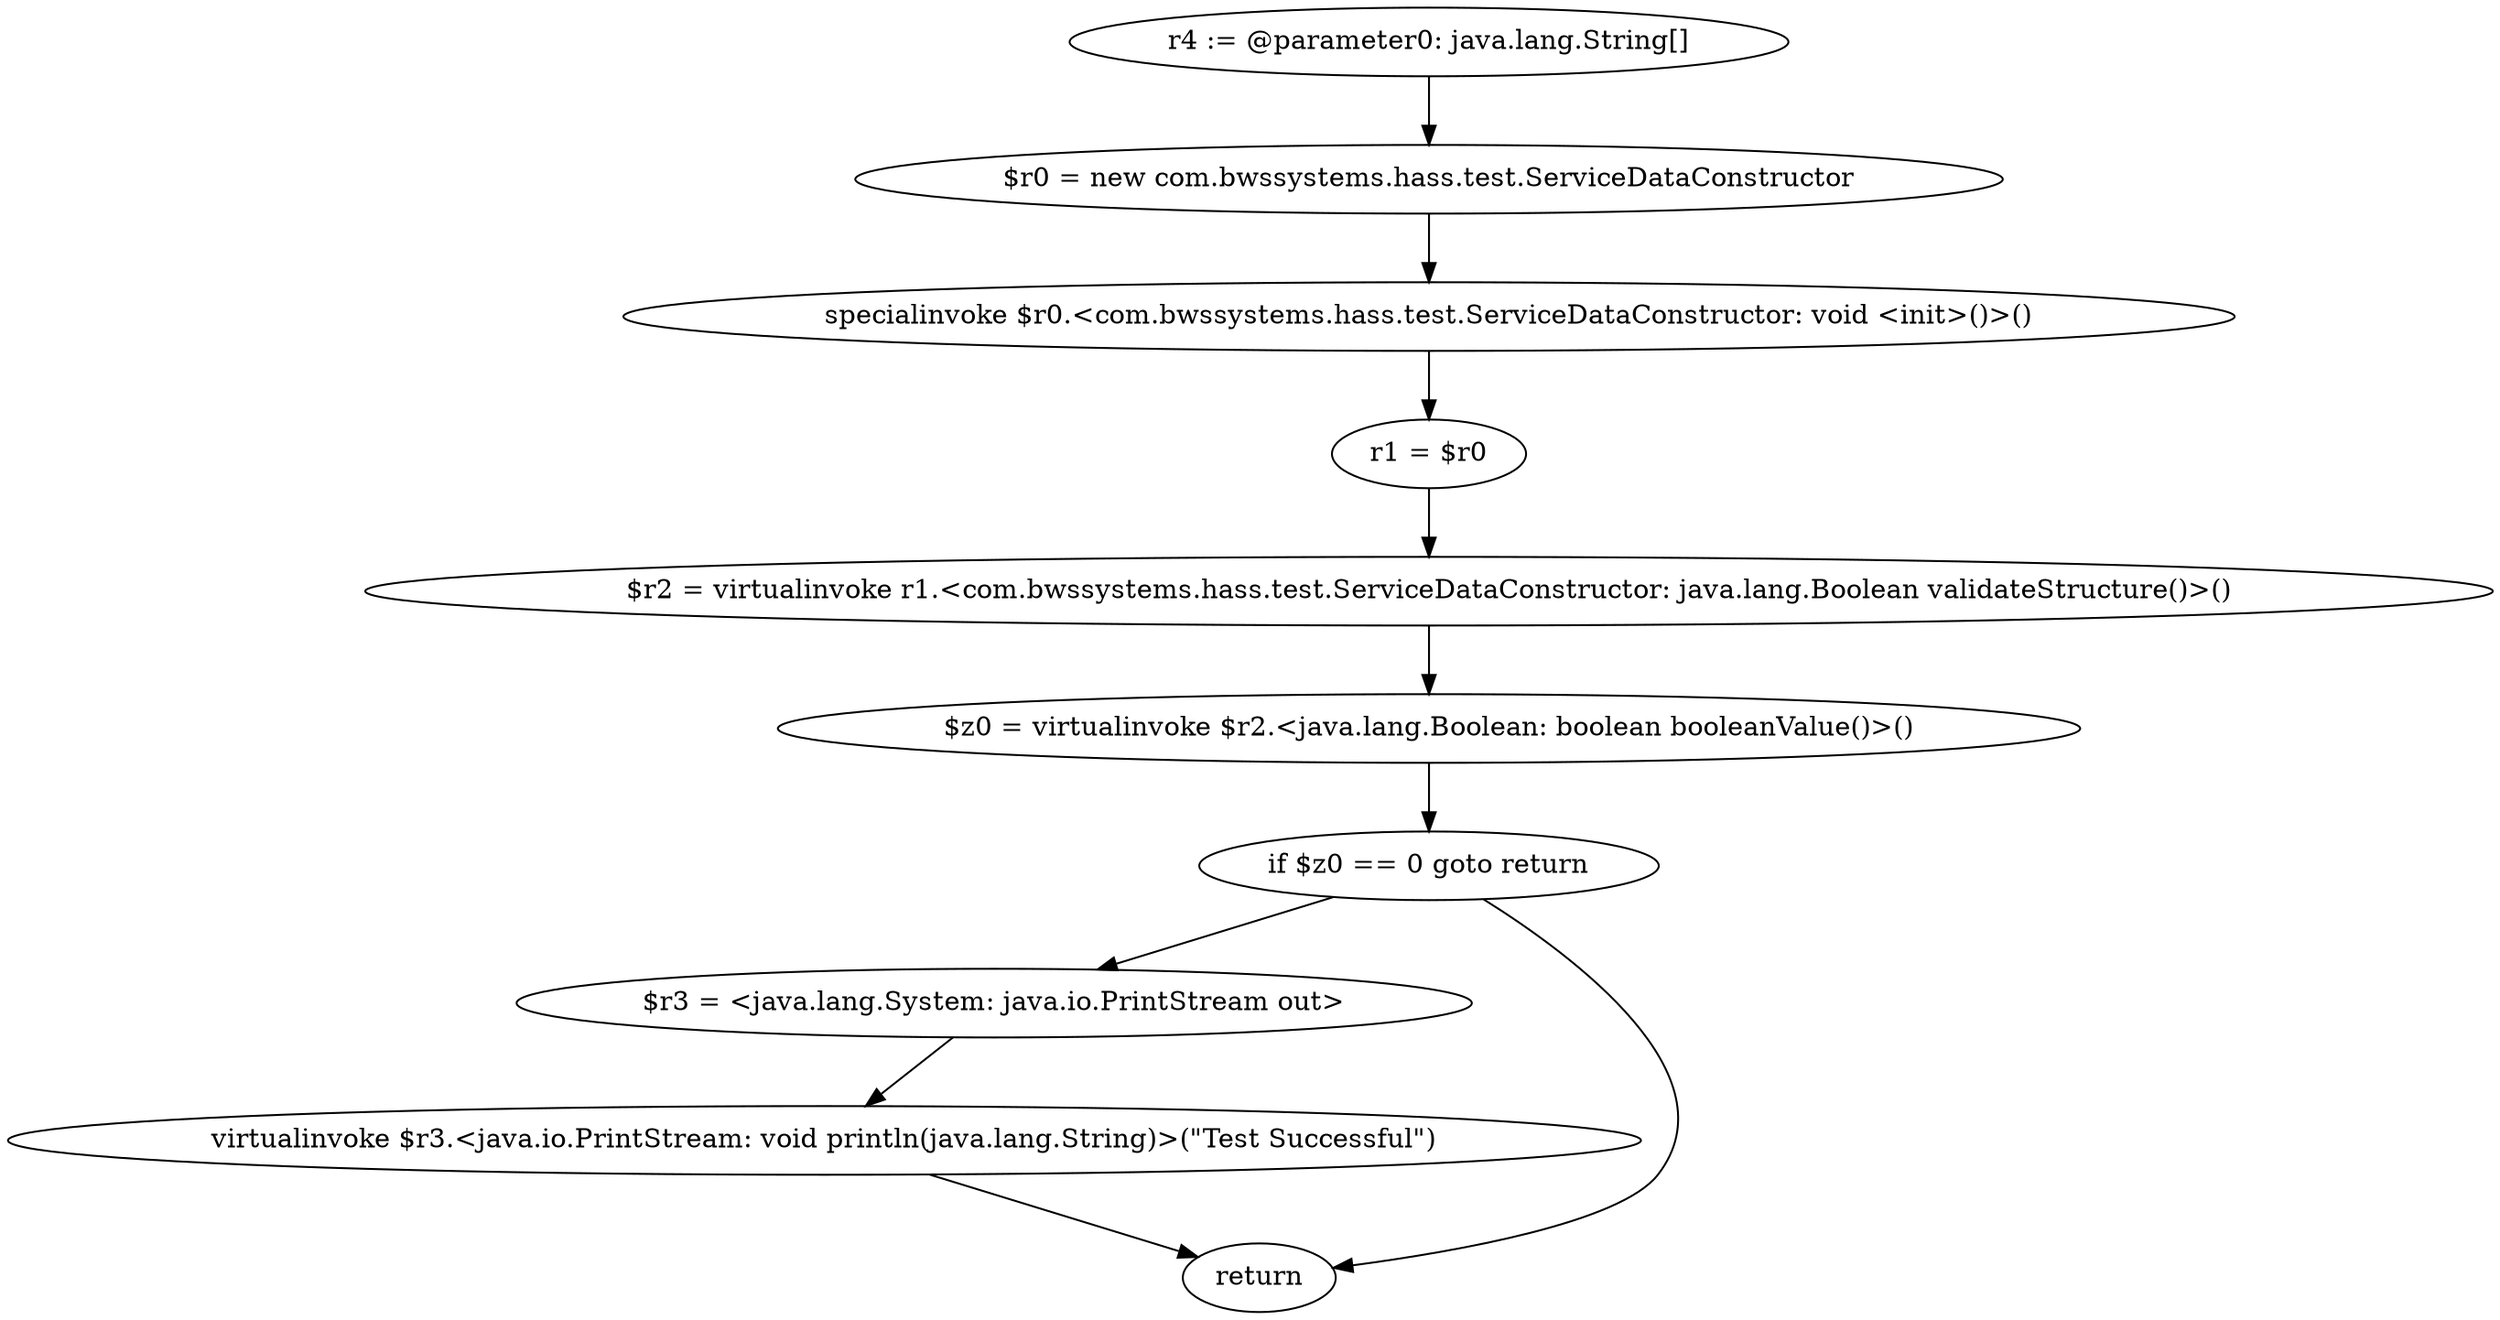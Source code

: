 digraph "unitGraph" {
    "r4 := @parameter0: java.lang.String[]"
    "$r0 = new com.bwssystems.hass.test.ServiceDataConstructor"
    "specialinvoke $r0.<com.bwssystems.hass.test.ServiceDataConstructor: void <init>()>()"
    "r1 = $r0"
    "$r2 = virtualinvoke r1.<com.bwssystems.hass.test.ServiceDataConstructor: java.lang.Boolean validateStructure()>()"
    "$z0 = virtualinvoke $r2.<java.lang.Boolean: boolean booleanValue()>()"
    "if $z0 == 0 goto return"
    "$r3 = <java.lang.System: java.io.PrintStream out>"
    "virtualinvoke $r3.<java.io.PrintStream: void println(java.lang.String)>(\"Test Successful\")"
    "return"
    "r4 := @parameter0: java.lang.String[]"->"$r0 = new com.bwssystems.hass.test.ServiceDataConstructor";
    "$r0 = new com.bwssystems.hass.test.ServiceDataConstructor"->"specialinvoke $r0.<com.bwssystems.hass.test.ServiceDataConstructor: void <init>()>()";
    "specialinvoke $r0.<com.bwssystems.hass.test.ServiceDataConstructor: void <init>()>()"->"r1 = $r0";
    "r1 = $r0"->"$r2 = virtualinvoke r1.<com.bwssystems.hass.test.ServiceDataConstructor: java.lang.Boolean validateStructure()>()";
    "$r2 = virtualinvoke r1.<com.bwssystems.hass.test.ServiceDataConstructor: java.lang.Boolean validateStructure()>()"->"$z0 = virtualinvoke $r2.<java.lang.Boolean: boolean booleanValue()>()";
    "$z0 = virtualinvoke $r2.<java.lang.Boolean: boolean booleanValue()>()"->"if $z0 == 0 goto return";
    "if $z0 == 0 goto return"->"$r3 = <java.lang.System: java.io.PrintStream out>";
    "if $z0 == 0 goto return"->"return";
    "$r3 = <java.lang.System: java.io.PrintStream out>"->"virtualinvoke $r3.<java.io.PrintStream: void println(java.lang.String)>(\"Test Successful\")";
    "virtualinvoke $r3.<java.io.PrintStream: void println(java.lang.String)>(\"Test Successful\")"->"return";
}
